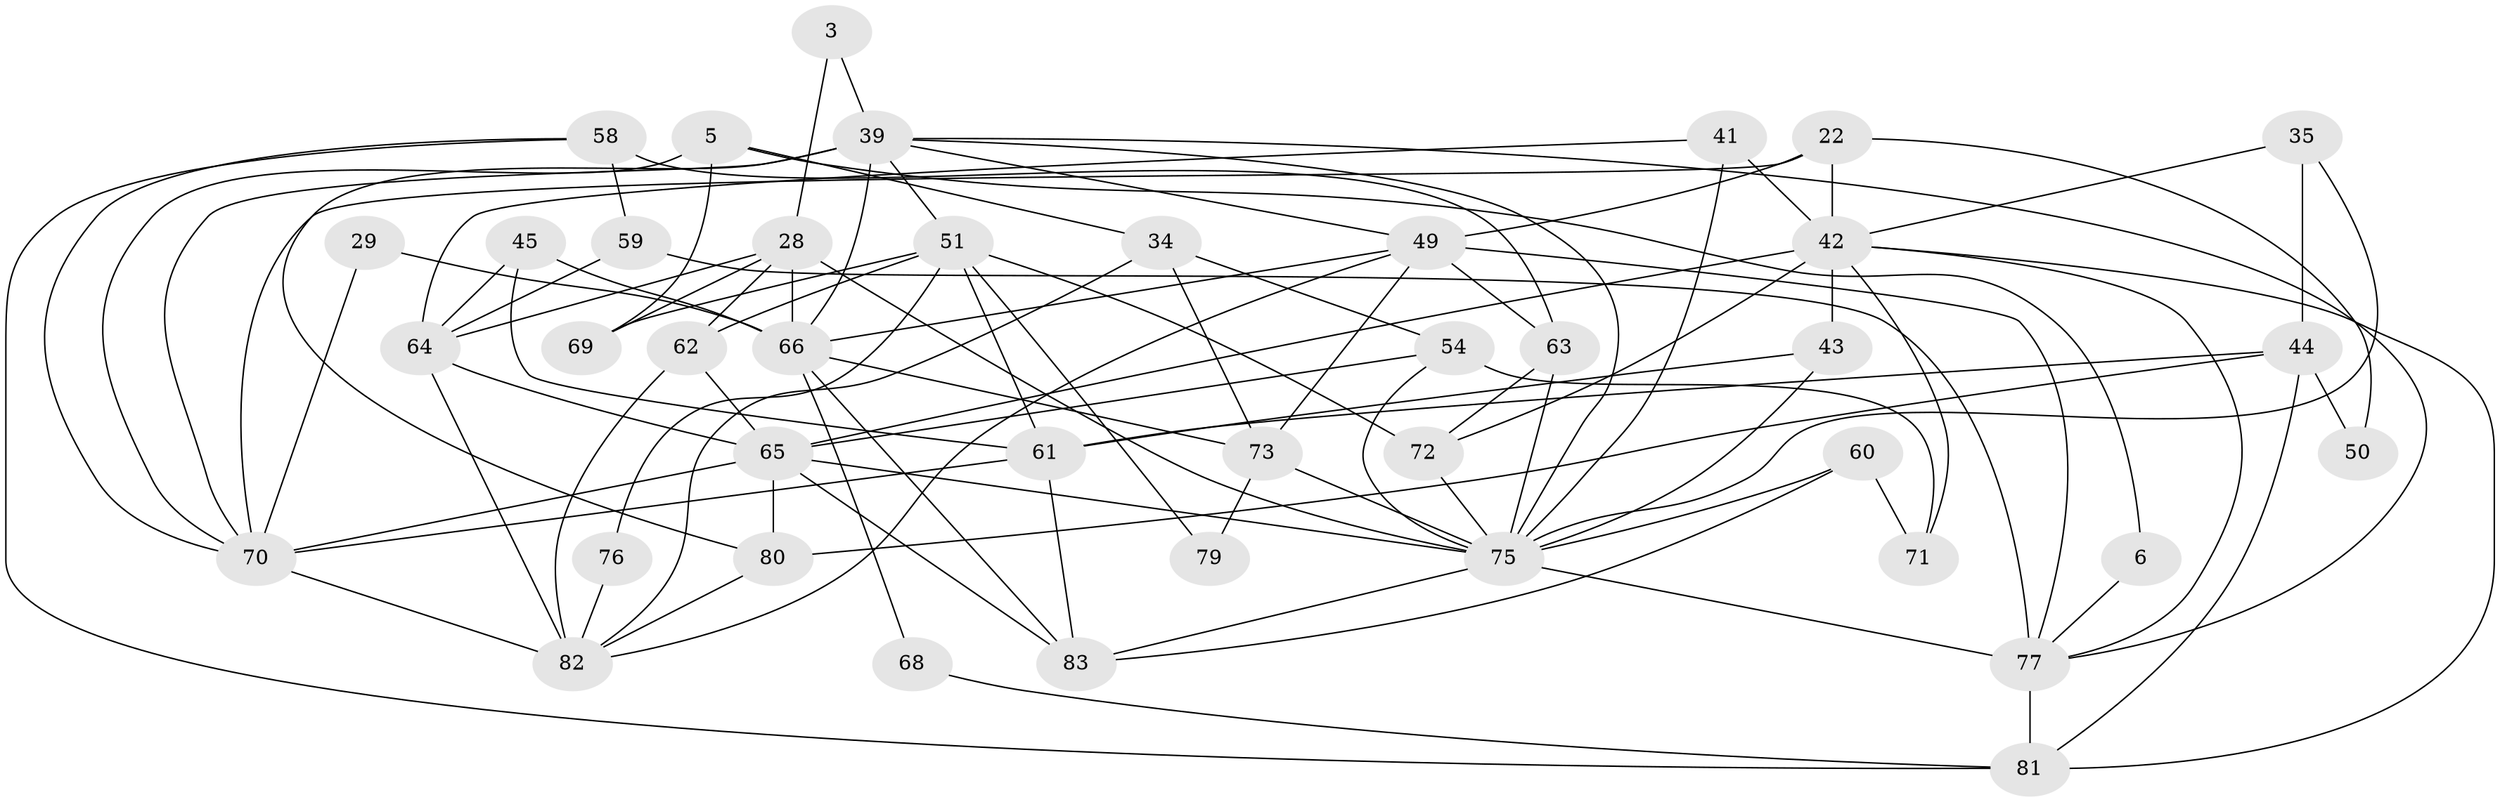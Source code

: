 // original degree distribution, {3: 0.21686746987951808, 7: 0.024096385542168676, 2: 0.1566265060240964, 6: 0.0963855421686747, 5: 0.1686746987951807, 4: 0.3132530120481928, 8: 0.024096385542168676}
// Generated by graph-tools (version 1.1) at 2025/49/03/09/25 04:49:49]
// undirected, 41 vertices, 97 edges
graph export_dot {
graph [start="1"]
  node [color=gray90,style=filled];
  3;
  5;
  6;
  22;
  28;
  29;
  34;
  35;
  39 [super="+27"];
  41;
  42 [super="+33"];
  43 [super="+11"];
  44 [super="+31+10"];
  45;
  49 [super="+48"];
  50;
  51 [super="+40"];
  54 [super="+47"];
  58;
  59;
  60;
  61;
  62 [super="+26"];
  63 [super="+55"];
  64 [super="+52"];
  65 [super="+24+37"];
  66 [super="+57"];
  68;
  69 [super="+23"];
  70 [super="+16"];
  71 [super="+20"];
  72 [super="+15+67"];
  73;
  75 [super="+17+32+56"];
  76;
  77 [super="+1+74"];
  79;
  80;
  81 [super="+25"];
  82 [super="+78"];
  83 [super="+53+7"];
  3 -- 39;
  3 -- 28;
  5 -- 69 [weight=2];
  5 -- 6;
  5 -- 34;
  5 -- 70;
  6 -- 77;
  22 -- 42;
  22 -- 70;
  22 -- 49;
  22 -- 50;
  28 -- 62;
  28 -- 64 [weight=2];
  28 -- 69;
  28 -- 75;
  28 -- 66;
  29 -- 70;
  29 -- 66;
  34 -- 73;
  34 -- 82;
  34 -- 54;
  35 -- 44;
  35 -- 42;
  35 -- 75;
  39 -- 75;
  39 -- 80;
  39 -- 66 [weight=2];
  39 -- 51;
  39 -- 70;
  39 -- 77;
  39 -- 49;
  41 -- 64;
  41 -- 42;
  41 -- 75;
  42 -- 77 [weight=2];
  42 -- 65 [weight=3];
  42 -- 71 [weight=2];
  42 -- 72 [weight=2];
  42 -- 81;
  42 -- 43;
  43 -- 61;
  43 -- 75;
  44 -- 81;
  44 -- 80;
  44 -- 50;
  44 -- 61;
  45 -- 61;
  45 -- 64;
  45 -- 66;
  49 -- 73;
  49 -- 63 [weight=2];
  49 -- 77;
  49 -- 82;
  49 -- 66;
  51 -- 61 [weight=2];
  51 -- 69;
  51 -- 79;
  51 -- 72;
  51 -- 76;
  51 -- 62;
  54 -- 71 [weight=2];
  54 -- 65;
  54 -- 75;
  58 -- 59;
  58 -- 63 [weight=2];
  58 -- 70;
  58 -- 81;
  59 -- 64;
  59 -- 77 [weight=3];
  60 -- 83 [weight=2];
  60 -- 71;
  60 -- 75 [weight=3];
  61 -- 70;
  61 -- 83 [weight=2];
  62 -- 65;
  62 -- 82;
  63 -- 72;
  63 -- 75;
  64 -- 82 [weight=2];
  64 -- 65;
  65 -- 80;
  65 -- 75 [weight=4];
  65 -- 70;
  65 -- 83;
  66 -- 73;
  66 -- 83;
  66 -- 68;
  68 -- 81;
  70 -- 82;
  72 -- 75;
  73 -- 79;
  73 -- 75;
  75 -- 77 [weight=2];
  75 -- 83;
  76 -- 82;
  77 -- 81;
  80 -- 82;
}
